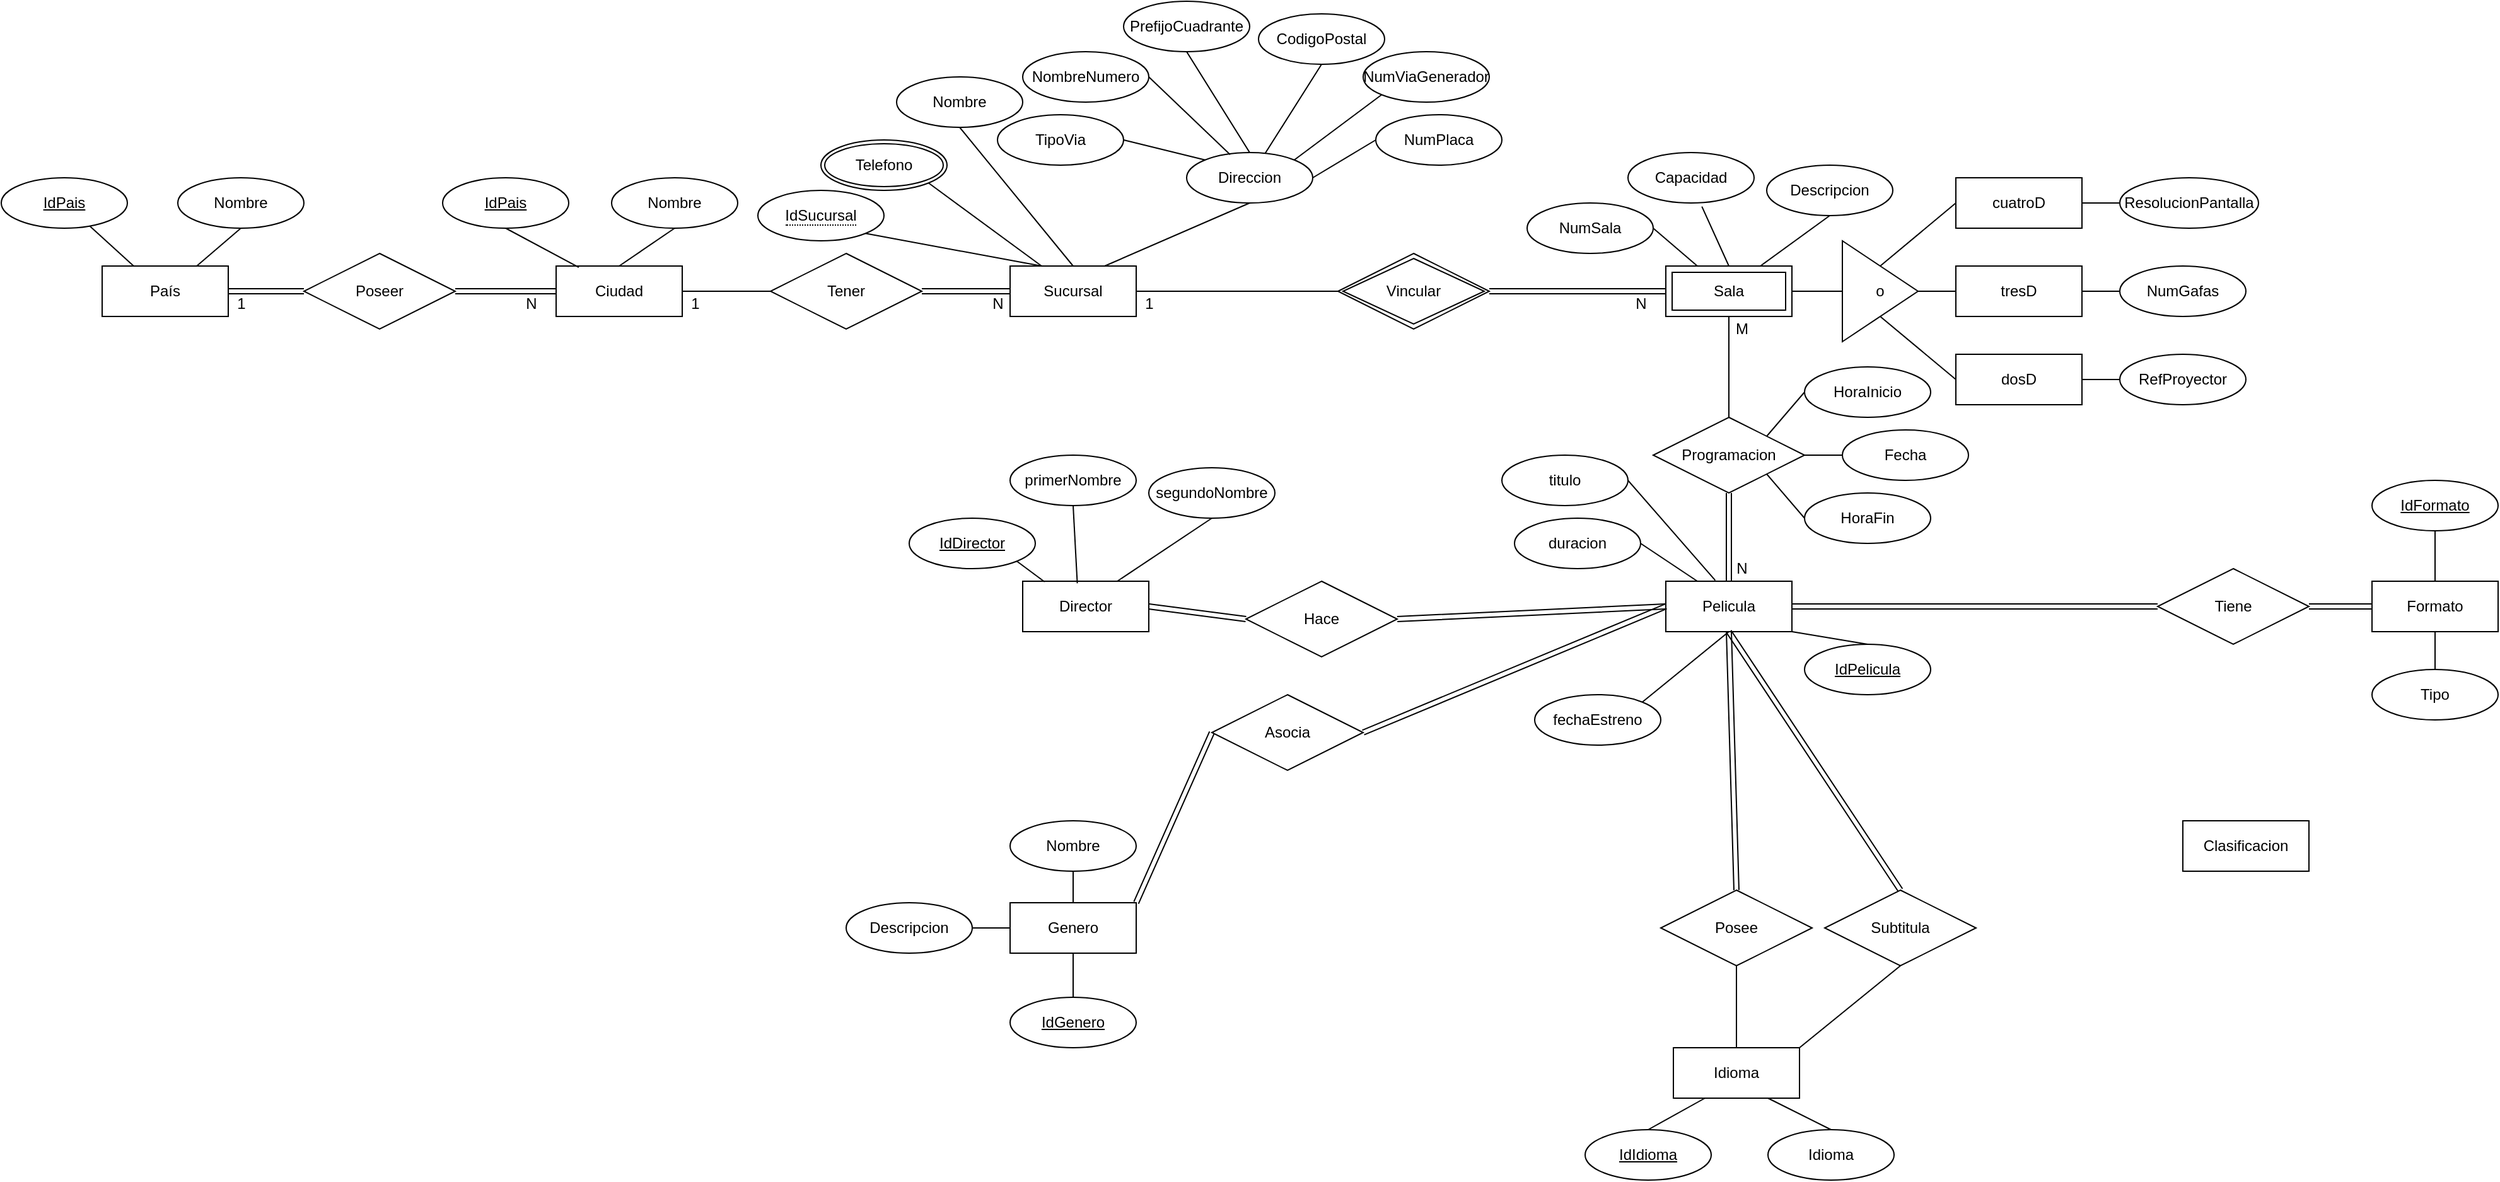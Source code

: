 <mxfile version="16.5.6" type="github">
  <diagram id="iKZTLfizrBLWF1osqMsN" name="Page-1">
    <mxGraphModel dx="1792" dy="1736" grid="1" gridSize="10" guides="1" tooltips="1" connect="1" arrows="1" fold="1" page="1" pageScale="1" pageWidth="827" pageHeight="1169" math="0" shadow="0">
      <root>
        <mxCell id="0" />
        <mxCell id="1" parent="0" />
        <mxCell id="ewGO8U9_hze2pfh3veyB-21" style="edgeStyle=none;rounded=0;orthogonalLoop=1;jettySize=auto;html=1;exitX=1;exitY=0.5;exitDx=0;exitDy=0;entryX=0;entryY=0.5;entryDx=0;entryDy=0;endArrow=none;endFill=0;startArrow=classic;startFill=1;shape=link;" edge="1" parent="1" source="ewGO8U9_hze2pfh3veyB-1" target="ewGO8U9_hze2pfh3veyB-20">
          <mxGeometry relative="1" as="geometry" />
        </mxCell>
        <mxCell id="ewGO8U9_hze2pfh3veyB-1" value="País" style="whiteSpace=wrap;html=1;align=center;" vertex="1" parent="1">
          <mxGeometry x="-90" y="90" width="100" height="40" as="geometry" />
        </mxCell>
        <mxCell id="ewGO8U9_hze2pfh3veyB-26" style="edgeStyle=none;rounded=0;orthogonalLoop=1;jettySize=auto;html=1;exitX=1;exitY=0.5;exitDx=0;exitDy=0;entryX=0;entryY=0.5;entryDx=0;entryDy=0;startArrow=none;startFill=0;endArrow=none;endFill=0;" edge="1" parent="1" source="ewGO8U9_hze2pfh3veyB-2" target="ewGO8U9_hze2pfh3veyB-25">
          <mxGeometry relative="1" as="geometry" />
        </mxCell>
        <mxCell id="ewGO8U9_hze2pfh3veyB-2" value="Ciudad" style="whiteSpace=wrap;html=1;align=center;" vertex="1" parent="1">
          <mxGeometry x="270" y="90" width="100" height="40" as="geometry" />
        </mxCell>
        <mxCell id="ewGO8U9_hze2pfh3veyB-3" value="Sucursal" style="whiteSpace=wrap;html=1;align=center;" vertex="1" parent="1">
          <mxGeometry x="630" y="90" width="100" height="40" as="geometry" />
        </mxCell>
        <mxCell id="ewGO8U9_hze2pfh3veyB-115" style="edgeStyle=none;shape=link;rounded=0;orthogonalLoop=1;jettySize=auto;html=1;exitX=0.5;exitY=1;exitDx=0;exitDy=0;entryX=0.5;entryY=0;entryDx=0;entryDy=0;startArrow=none;startFill=0;endArrow=none;endFill=0;" edge="1" parent="1" source="ewGO8U9_hze2pfh3veyB-5" target="ewGO8U9_hze2pfh3veyB-114">
          <mxGeometry relative="1" as="geometry" />
        </mxCell>
        <mxCell id="ewGO8U9_hze2pfh3veyB-123" style="edgeStyle=none;shape=link;rounded=0;orthogonalLoop=1;jettySize=auto;html=1;exitX=1;exitY=0.5;exitDx=0;exitDy=0;entryX=0;entryY=0.5;entryDx=0;entryDy=0;startArrow=none;startFill=0;endArrow=none;endFill=0;" edge="1" parent="1" source="ewGO8U9_hze2pfh3veyB-5" target="ewGO8U9_hze2pfh3veyB-121">
          <mxGeometry relative="1" as="geometry" />
        </mxCell>
        <mxCell id="ewGO8U9_hze2pfh3veyB-5" value="Pelicula" style="whiteSpace=wrap;html=1;align=center;" vertex="1" parent="1">
          <mxGeometry x="1150" y="340" width="100" height="40" as="geometry" />
        </mxCell>
        <mxCell id="ewGO8U9_hze2pfh3veyB-6" value="Idioma" style="whiteSpace=wrap;html=1;align=center;" vertex="1" parent="1">
          <mxGeometry x="1156" y="710" width="100" height="40" as="geometry" />
        </mxCell>
        <mxCell id="ewGO8U9_hze2pfh3veyB-7" value="Genero" style="whiteSpace=wrap;html=1;align=center;" vertex="1" parent="1">
          <mxGeometry x="630" y="595" width="100" height="40" as="geometry" />
        </mxCell>
        <mxCell id="ewGO8U9_hze2pfh3veyB-8" value="Clasificacion" style="whiteSpace=wrap;html=1;align=center;" vertex="1" parent="1">
          <mxGeometry x="1560" y="530" width="100" height="40" as="geometry" />
        </mxCell>
        <mxCell id="ewGO8U9_hze2pfh3veyB-102" style="edgeStyle=none;rounded=0;orthogonalLoop=1;jettySize=auto;html=1;exitX=1;exitY=0.5;exitDx=0;exitDy=0;entryX=0;entryY=0.5;entryDx=0;entryDy=0;startArrow=none;startFill=0;endArrow=none;endFill=0;shape=link;" edge="1" parent="1" source="ewGO8U9_hze2pfh3veyB-9" target="ewGO8U9_hze2pfh3veyB-100">
          <mxGeometry relative="1" as="geometry" />
        </mxCell>
        <mxCell id="ewGO8U9_hze2pfh3veyB-9" value="Director" style="whiteSpace=wrap;html=1;align=center;" vertex="1" parent="1">
          <mxGeometry x="640" y="340" width="100" height="40" as="geometry" />
        </mxCell>
        <mxCell id="ewGO8U9_hze2pfh3veyB-10" value="Formato" style="whiteSpace=wrap;html=1;align=center;" vertex="1" parent="1">
          <mxGeometry x="1710" y="340" width="100" height="40" as="geometry" />
        </mxCell>
        <mxCell id="ewGO8U9_hze2pfh3veyB-16" style="rounded=0;orthogonalLoop=1;jettySize=auto;html=1;entryX=0.25;entryY=0;entryDx=0;entryDy=0;endArrow=none;endFill=0;" edge="1" parent="1" source="ewGO8U9_hze2pfh3veyB-12" target="ewGO8U9_hze2pfh3veyB-1">
          <mxGeometry relative="1" as="geometry" />
        </mxCell>
        <mxCell id="ewGO8U9_hze2pfh3veyB-12" value="IdPais" style="ellipse;whiteSpace=wrap;html=1;align=center;fontStyle=4;" vertex="1" parent="1">
          <mxGeometry x="-170" y="20" width="100" height="40" as="geometry" />
        </mxCell>
        <mxCell id="ewGO8U9_hze2pfh3veyB-17" style="rounded=0;orthogonalLoop=1;jettySize=auto;html=1;exitX=0.5;exitY=1;exitDx=0;exitDy=0;entryX=0.75;entryY=0;entryDx=0;entryDy=0;endArrow=none;endFill=0;" edge="1" parent="1" source="ewGO8U9_hze2pfh3veyB-13" target="ewGO8U9_hze2pfh3veyB-1">
          <mxGeometry relative="1" as="geometry" />
        </mxCell>
        <mxCell id="ewGO8U9_hze2pfh3veyB-13" value="Nombre" style="ellipse;whiteSpace=wrap;html=1;align=center;" vertex="1" parent="1">
          <mxGeometry x="-30" y="20" width="100" height="40" as="geometry" />
        </mxCell>
        <mxCell id="ewGO8U9_hze2pfh3veyB-18" style="edgeStyle=none;rounded=0;orthogonalLoop=1;jettySize=auto;html=1;exitX=0.5;exitY=1;exitDx=0;exitDy=0;entryX=0.18;entryY=0.026;entryDx=0;entryDy=0;entryPerimeter=0;endArrow=none;endFill=0;" edge="1" parent="1" source="ewGO8U9_hze2pfh3veyB-14" target="ewGO8U9_hze2pfh3veyB-2">
          <mxGeometry relative="1" as="geometry" />
        </mxCell>
        <mxCell id="ewGO8U9_hze2pfh3veyB-14" value="IdPais" style="ellipse;whiteSpace=wrap;html=1;align=center;fontStyle=4;" vertex="1" parent="1">
          <mxGeometry x="180" y="20" width="100" height="40" as="geometry" />
        </mxCell>
        <mxCell id="ewGO8U9_hze2pfh3veyB-19" style="edgeStyle=none;rounded=0;orthogonalLoop=1;jettySize=auto;html=1;exitX=0.5;exitY=1;exitDx=0;exitDy=0;entryX=0.5;entryY=0;entryDx=0;entryDy=0;endArrow=none;endFill=0;" edge="1" parent="1" source="ewGO8U9_hze2pfh3veyB-15" target="ewGO8U9_hze2pfh3veyB-2">
          <mxGeometry relative="1" as="geometry" />
        </mxCell>
        <mxCell id="ewGO8U9_hze2pfh3veyB-15" value="Nombre" style="ellipse;whiteSpace=wrap;html=1;align=center;" vertex="1" parent="1">
          <mxGeometry x="314" y="20" width="100" height="40" as="geometry" />
        </mxCell>
        <mxCell id="ewGO8U9_hze2pfh3veyB-22" style="edgeStyle=none;rounded=0;orthogonalLoop=1;jettySize=auto;html=1;exitX=1;exitY=0.5;exitDx=0;exitDy=0;entryX=0;entryY=0.5;entryDx=0;entryDy=0;endArrow=none;endFill=0;shape=link;" edge="1" parent="1" source="ewGO8U9_hze2pfh3veyB-20" target="ewGO8U9_hze2pfh3veyB-2">
          <mxGeometry relative="1" as="geometry" />
        </mxCell>
        <mxCell id="ewGO8U9_hze2pfh3veyB-20" value="Poseer" style="shape=rhombus;perimeter=rhombusPerimeter;whiteSpace=wrap;html=1;align=center;" vertex="1" parent="1">
          <mxGeometry x="70" y="80" width="120" height="60" as="geometry" />
        </mxCell>
        <mxCell id="ewGO8U9_hze2pfh3veyB-23" value="1" style="text;html=1;align=center;verticalAlign=middle;resizable=0;points=[];autosize=1;strokeColor=none;fillColor=none;" vertex="1" parent="1">
          <mxGeometry x="10" y="110" width="20" height="20" as="geometry" />
        </mxCell>
        <mxCell id="ewGO8U9_hze2pfh3veyB-24" value="N" style="text;html=1;align=center;verticalAlign=middle;resizable=0;points=[];autosize=1;strokeColor=none;fillColor=none;" vertex="1" parent="1">
          <mxGeometry x="240" y="110" width="20" height="20" as="geometry" />
        </mxCell>
        <mxCell id="ewGO8U9_hze2pfh3veyB-27" style="edgeStyle=none;rounded=0;orthogonalLoop=1;jettySize=auto;html=1;exitX=1;exitY=0.5;exitDx=0;exitDy=0;entryX=0;entryY=0.5;entryDx=0;entryDy=0;startArrow=none;startFill=0;endArrow=none;endFill=0;shape=link;" edge="1" parent="1" source="ewGO8U9_hze2pfh3veyB-25" target="ewGO8U9_hze2pfh3veyB-3">
          <mxGeometry relative="1" as="geometry" />
        </mxCell>
        <mxCell id="ewGO8U9_hze2pfh3veyB-25" value="Tener" style="shape=rhombus;perimeter=rhombusPerimeter;whiteSpace=wrap;html=1;align=center;" vertex="1" parent="1">
          <mxGeometry x="440" y="80" width="120" height="60" as="geometry" />
        </mxCell>
        <mxCell id="ewGO8U9_hze2pfh3veyB-28" value="1" style="text;html=1;align=center;verticalAlign=middle;resizable=0;points=[];autosize=1;strokeColor=none;fillColor=none;" vertex="1" parent="1">
          <mxGeometry x="370" y="110" width="20" height="20" as="geometry" />
        </mxCell>
        <mxCell id="ewGO8U9_hze2pfh3veyB-29" value="N" style="text;html=1;align=center;verticalAlign=middle;resizable=0;points=[];autosize=1;strokeColor=none;fillColor=none;" vertex="1" parent="1">
          <mxGeometry x="610" y="110" width="20" height="20" as="geometry" />
        </mxCell>
        <mxCell id="ewGO8U9_hze2pfh3veyB-75" style="edgeStyle=none;rounded=0;orthogonalLoop=1;jettySize=auto;html=1;exitX=1;exitY=0.5;exitDx=0;exitDy=0;entryX=0;entryY=0.5;entryDx=0;entryDy=0;startArrow=none;startFill=0;endArrow=none;endFill=0;" edge="1" parent="1" source="ewGO8U9_hze2pfh3veyB-33" target="ewGO8U9_hze2pfh3veyB-74">
          <mxGeometry relative="1" as="geometry" />
        </mxCell>
        <mxCell id="ewGO8U9_hze2pfh3veyB-86" style="edgeStyle=none;rounded=0;orthogonalLoop=1;jettySize=auto;html=1;exitX=0.5;exitY=1;exitDx=0;exitDy=0;entryX=0.5;entryY=0;entryDx=0;entryDy=0;startArrow=none;startFill=0;endArrow=none;endFill=0;" edge="1" parent="1" source="ewGO8U9_hze2pfh3veyB-33" target="ewGO8U9_hze2pfh3veyB-85">
          <mxGeometry relative="1" as="geometry" />
        </mxCell>
        <mxCell id="ewGO8U9_hze2pfh3veyB-33" value="Sala" style="shape=ext;margin=3;double=1;whiteSpace=wrap;html=1;align=center;" vertex="1" parent="1">
          <mxGeometry x="1150" y="90" width="100" height="40" as="geometry" />
        </mxCell>
        <mxCell id="ewGO8U9_hze2pfh3veyB-67" style="edgeStyle=none;rounded=0;orthogonalLoop=1;jettySize=auto;html=1;exitX=0;exitY=0.5;exitDx=0;exitDy=0;entryX=1;entryY=0.5;entryDx=0;entryDy=0;startArrow=none;startFill=0;endArrow=none;endFill=0;" edge="1" parent="1" source="ewGO8U9_hze2pfh3veyB-34" target="ewGO8U9_hze2pfh3veyB-3">
          <mxGeometry relative="1" as="geometry" />
        </mxCell>
        <mxCell id="ewGO8U9_hze2pfh3veyB-68" style="edgeStyle=none;rounded=0;orthogonalLoop=1;jettySize=auto;html=1;exitX=1;exitY=0.5;exitDx=0;exitDy=0;entryX=0;entryY=0.5;entryDx=0;entryDy=0;startArrow=none;startFill=0;endArrow=none;endFill=0;shape=link;" edge="1" parent="1" source="ewGO8U9_hze2pfh3veyB-34" target="ewGO8U9_hze2pfh3veyB-33">
          <mxGeometry relative="1" as="geometry" />
        </mxCell>
        <mxCell id="ewGO8U9_hze2pfh3veyB-34" value="Vincular" style="shape=rhombus;double=1;perimeter=rhombusPerimeter;whiteSpace=wrap;html=1;align=center;" vertex="1" parent="1">
          <mxGeometry x="890" y="80" width="120" height="60" as="geometry" />
        </mxCell>
        <mxCell id="ewGO8U9_hze2pfh3veyB-38" style="edgeStyle=none;rounded=0;orthogonalLoop=1;jettySize=auto;html=1;exitX=1;exitY=1;exitDx=0;exitDy=0;entryX=0.25;entryY=0;entryDx=0;entryDy=0;startArrow=none;startFill=0;endArrow=none;endFill=0;" edge="1" parent="1" source="ewGO8U9_hze2pfh3veyB-35" target="ewGO8U9_hze2pfh3veyB-3">
          <mxGeometry relative="1" as="geometry" />
        </mxCell>
        <mxCell id="ewGO8U9_hze2pfh3veyB-35" value="&lt;span style=&quot;border-bottom: 1px dotted&quot;&gt;IdSucursal&lt;/span&gt;" style="ellipse;whiteSpace=wrap;html=1;align=center;" vertex="1" parent="1">
          <mxGeometry x="430" y="30" width="100" height="40" as="geometry" />
        </mxCell>
        <mxCell id="ewGO8U9_hze2pfh3veyB-39" style="edgeStyle=none;rounded=0;orthogonalLoop=1;jettySize=auto;html=1;exitX=0.5;exitY=1;exitDx=0;exitDy=0;entryX=0.5;entryY=0;entryDx=0;entryDy=0;startArrow=none;startFill=0;endArrow=none;endFill=0;" edge="1" parent="1" source="ewGO8U9_hze2pfh3veyB-37" target="ewGO8U9_hze2pfh3veyB-3">
          <mxGeometry relative="1" as="geometry" />
        </mxCell>
        <mxCell id="ewGO8U9_hze2pfh3veyB-37" value="Nombre" style="ellipse;whiteSpace=wrap;html=1;align=center;" vertex="1" parent="1">
          <mxGeometry x="540" y="-60" width="100" height="40" as="geometry" />
        </mxCell>
        <mxCell id="ewGO8U9_hze2pfh3veyB-41" style="edgeStyle=none;rounded=0;orthogonalLoop=1;jettySize=auto;html=1;exitX=0.5;exitY=1;exitDx=0;exitDy=0;entryX=0.75;entryY=0;entryDx=0;entryDy=0;startArrow=none;startFill=0;endArrow=none;endFill=0;" edge="1" parent="1" source="ewGO8U9_hze2pfh3veyB-40" target="ewGO8U9_hze2pfh3veyB-3">
          <mxGeometry relative="1" as="geometry" />
        </mxCell>
        <mxCell id="ewGO8U9_hze2pfh3veyB-40" value="Direccion" style="ellipse;whiteSpace=wrap;html=1;align=center;" vertex="1" parent="1">
          <mxGeometry x="770" width="100" height="40" as="geometry" />
        </mxCell>
        <mxCell id="ewGO8U9_hze2pfh3veyB-57" style="edgeStyle=none;rounded=0;orthogonalLoop=1;jettySize=auto;html=1;exitX=1;exitY=0.5;exitDx=0;exitDy=0;entryX=0;entryY=0;entryDx=0;entryDy=0;startArrow=none;startFill=0;endArrow=none;endFill=0;" edge="1" parent="1" source="ewGO8U9_hze2pfh3veyB-42" target="ewGO8U9_hze2pfh3veyB-40">
          <mxGeometry relative="1" as="geometry" />
        </mxCell>
        <mxCell id="ewGO8U9_hze2pfh3veyB-42" value="TipoVia" style="ellipse;whiteSpace=wrap;html=1;align=center;" vertex="1" parent="1">
          <mxGeometry x="620" y="-30" width="100" height="40" as="geometry" />
        </mxCell>
        <mxCell id="ewGO8U9_hze2pfh3veyB-58" style="edgeStyle=none;rounded=0;orthogonalLoop=1;jettySize=auto;html=1;exitX=1;exitY=0.5;exitDx=0;exitDy=0;entryX=0.345;entryY=0.041;entryDx=0;entryDy=0;entryPerimeter=0;startArrow=none;startFill=0;endArrow=none;endFill=0;" edge="1" parent="1" source="ewGO8U9_hze2pfh3veyB-43" target="ewGO8U9_hze2pfh3veyB-40">
          <mxGeometry relative="1" as="geometry" />
        </mxCell>
        <mxCell id="ewGO8U9_hze2pfh3veyB-43" value="NombreNumero" style="ellipse;whiteSpace=wrap;html=1;align=center;" vertex="1" parent="1">
          <mxGeometry x="640" y="-80" width="100" height="40" as="geometry" />
        </mxCell>
        <mxCell id="ewGO8U9_hze2pfh3veyB-59" style="edgeStyle=none;rounded=0;orthogonalLoop=1;jettySize=auto;html=1;exitX=0.5;exitY=1;exitDx=0;exitDy=0;entryX=0.5;entryY=0;entryDx=0;entryDy=0;startArrow=none;startFill=0;endArrow=none;endFill=0;" edge="1" parent="1" source="ewGO8U9_hze2pfh3veyB-44" target="ewGO8U9_hze2pfh3veyB-40">
          <mxGeometry relative="1" as="geometry" />
        </mxCell>
        <mxCell id="ewGO8U9_hze2pfh3veyB-44" value="PrefijoCuadrante" style="ellipse;whiteSpace=wrap;html=1;align=center;" vertex="1" parent="1">
          <mxGeometry x="720" y="-120" width="100" height="40" as="geometry" />
        </mxCell>
        <mxCell id="ewGO8U9_hze2pfh3veyB-50" style="edgeStyle=none;rounded=0;orthogonalLoop=1;jettySize=auto;html=1;exitX=1;exitY=1;exitDx=0;exitDy=0;entryX=0.25;entryY=0;entryDx=0;entryDy=0;startArrow=none;startFill=0;endArrow=none;endFill=0;" edge="1" parent="1" source="ewGO8U9_hze2pfh3veyB-48" target="ewGO8U9_hze2pfh3veyB-3">
          <mxGeometry relative="1" as="geometry" />
        </mxCell>
        <mxCell id="ewGO8U9_hze2pfh3veyB-48" value="Telefono" style="ellipse;shape=doubleEllipse;margin=3;whiteSpace=wrap;html=1;align=center;" vertex="1" parent="1">
          <mxGeometry x="480" y="-10" width="100" height="40" as="geometry" />
        </mxCell>
        <mxCell id="ewGO8U9_hze2pfh3veyB-60" style="edgeStyle=none;rounded=0;orthogonalLoop=1;jettySize=auto;html=1;exitX=0.5;exitY=1;exitDx=0;exitDy=0;startArrow=none;startFill=0;endArrow=none;endFill=0;" edge="1" parent="1" source="ewGO8U9_hze2pfh3veyB-52" target="ewGO8U9_hze2pfh3veyB-40">
          <mxGeometry relative="1" as="geometry" />
        </mxCell>
        <mxCell id="ewGO8U9_hze2pfh3veyB-52" value="CodigoPostal&lt;span style=&quot;color: rgba(0 , 0 , 0 , 0) ; font-family: monospace ; font-size: 0px&quot;&gt;%3CmxGraphModel%3E%3Croot%3E%3CmxCell%20id%3D%220%22%2F%3E%3CmxCell%20id%3D%221%22%20parent%3D%220%22%2F%3E%3CmxCell%20id%3D%222%22%20value%3D%22PrefijoCuadrante%22%20style%3D%22ellipse%3BwhiteSpace%3Dwrap%3Bhtml%3D1%3Balign%3Dcenter%3B%22%20vertex%3D%221%22%20parent%3D%221%22%3E%3CmxGeometry%20x%3D%22810%22%20y%3D%22-130%22%20width%3D%22100%22%20height%3D%2240%22%20as%3D%22geometry%22%2F%3E%3C%2FmxCell%3E%3C%2Froot%3E%3C%2FmxGraphModel%3E&lt;/span&gt;&lt;span style=&quot;color: rgba(0 , 0 , 0 , 0) ; font-family: monospace ; font-size: 0px&quot;&gt;%3CmxGraphModel%3E%3Croot%3E%3CmxCell%20id%3D%220%22%2F%3E%3CmxCell%20id%3D%221%22%20parent%3D%220%22%2F%3E%3CmxCell%20id%3D%222%22%20value%3D%22PrefijoCuadrante%22%20style%3D%22ellipse%3BwhiteSpace%3Dwrap%3Bhtml%3D1%3Balign%3Dcenter%3B%22%20vertex%3D%221%22%20parent%3D%221%22%3E%3CmxGeometry%20x%3D%22810%22%20y%3D%22-130%22%20width%3D%22100%22%20height%3D%2240%22%20as%3D%22geometry%22%2F%3E%3C%2FmxCell%3E%3C%2Froot%3E%3C%2FmxGraphModel%3E&lt;/span&gt;" style="ellipse;whiteSpace=wrap;html=1;align=center;" vertex="1" parent="1">
          <mxGeometry x="827" y="-110" width="100" height="40" as="geometry" />
        </mxCell>
        <mxCell id="ewGO8U9_hze2pfh3veyB-66" style="edgeStyle=none;rounded=0;orthogonalLoop=1;jettySize=auto;html=1;exitX=0;exitY=0.5;exitDx=0;exitDy=0;entryX=1;entryY=0.5;entryDx=0;entryDy=0;startArrow=none;startFill=0;endArrow=none;endFill=0;" edge="1" parent="1" source="ewGO8U9_hze2pfh3veyB-53" target="ewGO8U9_hze2pfh3veyB-40">
          <mxGeometry relative="1" as="geometry" />
        </mxCell>
        <mxCell id="ewGO8U9_hze2pfh3veyB-53" value="NumPlaca" style="ellipse;whiteSpace=wrap;html=1;align=center;" vertex="1" parent="1">
          <mxGeometry x="920" y="-30" width="100" height="40" as="geometry" />
        </mxCell>
        <mxCell id="ewGO8U9_hze2pfh3veyB-65" style="edgeStyle=none;rounded=0;orthogonalLoop=1;jettySize=auto;html=1;exitX=0;exitY=1;exitDx=0;exitDy=0;entryX=1;entryY=0;entryDx=0;entryDy=0;startArrow=none;startFill=0;endArrow=none;endFill=0;" edge="1" parent="1" source="ewGO8U9_hze2pfh3veyB-54" target="ewGO8U9_hze2pfh3veyB-40">
          <mxGeometry relative="1" as="geometry" />
        </mxCell>
        <mxCell id="ewGO8U9_hze2pfh3veyB-54" value="NumViaGenerador" style="ellipse;whiteSpace=wrap;html=1;align=center;" vertex="1" parent="1">
          <mxGeometry x="910" y="-80" width="100" height="40" as="geometry" />
        </mxCell>
        <mxCell id="ewGO8U9_hze2pfh3veyB-69" value="N" style="text;html=1;align=center;verticalAlign=middle;resizable=0;points=[];autosize=1;strokeColor=none;fillColor=none;" vertex="1" parent="1">
          <mxGeometry x="1120" y="110" width="20" height="20" as="geometry" />
        </mxCell>
        <mxCell id="ewGO8U9_hze2pfh3veyB-70" value="1" style="text;html=1;align=center;verticalAlign=middle;resizable=0;points=[];autosize=1;strokeColor=none;fillColor=none;" vertex="1" parent="1">
          <mxGeometry x="730" y="110" width="20" height="20" as="geometry" />
        </mxCell>
        <mxCell id="ewGO8U9_hze2pfh3veyB-91" style="edgeStyle=none;rounded=0;orthogonalLoop=1;jettySize=auto;html=1;exitX=1;exitY=0.5;exitDx=0;exitDy=0;entryX=0;entryY=0.5;entryDx=0;entryDy=0;startArrow=none;startFill=0;endArrow=none;endFill=0;" edge="1" parent="1" source="ewGO8U9_hze2pfh3veyB-71" target="ewGO8U9_hze2pfh3veyB-83">
          <mxGeometry relative="1" as="geometry" />
        </mxCell>
        <mxCell id="ewGO8U9_hze2pfh3veyB-71" value="tresD" style="whiteSpace=wrap;html=1;align=center;" vertex="1" parent="1">
          <mxGeometry x="1380" y="90" width="100" height="40" as="geometry" />
        </mxCell>
        <mxCell id="ewGO8U9_hze2pfh3veyB-92" style="edgeStyle=none;rounded=0;orthogonalLoop=1;jettySize=auto;html=1;exitX=1;exitY=0.5;exitDx=0;exitDy=0;entryX=0;entryY=0.5;entryDx=0;entryDy=0;startArrow=none;startFill=0;endArrow=none;endFill=0;" edge="1" parent="1" source="ewGO8U9_hze2pfh3veyB-72" target="ewGO8U9_hze2pfh3veyB-82">
          <mxGeometry relative="1" as="geometry" />
        </mxCell>
        <mxCell id="ewGO8U9_hze2pfh3veyB-72" value="cuatroD" style="whiteSpace=wrap;html=1;align=center;" vertex="1" parent="1">
          <mxGeometry x="1380" y="20" width="100" height="40" as="geometry" />
        </mxCell>
        <mxCell id="ewGO8U9_hze2pfh3veyB-90" style="edgeStyle=none;rounded=0;orthogonalLoop=1;jettySize=auto;html=1;exitX=1;exitY=0.5;exitDx=0;exitDy=0;entryX=0;entryY=0.5;entryDx=0;entryDy=0;startArrow=none;startFill=0;endArrow=none;endFill=0;" edge="1" parent="1" source="ewGO8U9_hze2pfh3veyB-73" target="ewGO8U9_hze2pfh3veyB-84">
          <mxGeometry relative="1" as="geometry" />
        </mxCell>
        <mxCell id="ewGO8U9_hze2pfh3veyB-73" value="dosD" style="whiteSpace=wrap;html=1;align=center;" vertex="1" parent="1">
          <mxGeometry x="1380" y="160" width="100" height="40" as="geometry" />
        </mxCell>
        <mxCell id="ewGO8U9_hze2pfh3veyB-76" style="edgeStyle=none;rounded=0;orthogonalLoop=1;jettySize=auto;html=1;exitX=0.5;exitY=0;exitDx=0;exitDy=0;entryX=0;entryY=0.5;entryDx=0;entryDy=0;startArrow=none;startFill=0;endArrow=none;endFill=0;" edge="1" parent="1" source="ewGO8U9_hze2pfh3veyB-74" target="ewGO8U9_hze2pfh3veyB-72">
          <mxGeometry relative="1" as="geometry" />
        </mxCell>
        <mxCell id="ewGO8U9_hze2pfh3veyB-77" style="edgeStyle=none;rounded=0;orthogonalLoop=1;jettySize=auto;html=1;exitX=1;exitY=0.5;exitDx=0;exitDy=0;entryX=0;entryY=0.5;entryDx=0;entryDy=0;startArrow=none;startFill=0;endArrow=none;endFill=0;" edge="1" parent="1" source="ewGO8U9_hze2pfh3veyB-74" target="ewGO8U9_hze2pfh3veyB-71">
          <mxGeometry relative="1" as="geometry" />
        </mxCell>
        <mxCell id="ewGO8U9_hze2pfh3veyB-78" style="edgeStyle=none;rounded=0;orthogonalLoop=1;jettySize=auto;html=1;exitX=0.5;exitY=1;exitDx=0;exitDy=0;entryX=0;entryY=0.5;entryDx=0;entryDy=0;startArrow=none;startFill=0;endArrow=none;endFill=0;" edge="1" parent="1" source="ewGO8U9_hze2pfh3veyB-74" target="ewGO8U9_hze2pfh3veyB-73">
          <mxGeometry relative="1" as="geometry" />
        </mxCell>
        <mxCell id="ewGO8U9_hze2pfh3veyB-74" value="o" style="triangle;whiteSpace=wrap;html=1;rotation=0;" vertex="1" parent="1">
          <mxGeometry x="1290" y="70" width="60" height="80" as="geometry" />
        </mxCell>
        <mxCell id="ewGO8U9_hze2pfh3veyB-149" style="edgeStyle=none;rounded=0;orthogonalLoop=1;jettySize=auto;html=1;exitX=1;exitY=0.5;exitDx=0;exitDy=0;entryX=0.25;entryY=0;entryDx=0;entryDy=0;startArrow=none;startFill=0;endArrow=none;endFill=0;" edge="1" parent="1" source="ewGO8U9_hze2pfh3veyB-79" target="ewGO8U9_hze2pfh3veyB-33">
          <mxGeometry relative="1" as="geometry" />
        </mxCell>
        <mxCell id="ewGO8U9_hze2pfh3veyB-79" value="NumSala" style="ellipse;whiteSpace=wrap;html=1;align=center;" vertex="1" parent="1">
          <mxGeometry x="1040" y="40" width="100" height="40" as="geometry" />
        </mxCell>
        <mxCell id="ewGO8U9_hze2pfh3veyB-150" style="edgeStyle=none;rounded=0;orthogonalLoop=1;jettySize=auto;html=1;exitX=0.586;exitY=1.071;exitDx=0;exitDy=0;entryX=0.5;entryY=0;entryDx=0;entryDy=0;startArrow=none;startFill=0;endArrow=none;endFill=0;exitPerimeter=0;" edge="1" parent="1" source="ewGO8U9_hze2pfh3veyB-80" target="ewGO8U9_hze2pfh3veyB-33">
          <mxGeometry relative="1" as="geometry" />
        </mxCell>
        <mxCell id="ewGO8U9_hze2pfh3veyB-80" value="Capacidad&lt;span style=&quot;color: rgba(0 , 0 , 0 , 0) ; font-family: monospace ; font-size: 0px&quot;&gt;%3CmxGraphModel%3E%3Croot%3E%3CmxCell%20id%3D%220%22%2F%3E%3CmxCell%20id%3D%221%22%20parent%3D%220%22%2F%3E%3CmxCell%20id%3D%222%22%20value%3D%22CodigoPostal%26lt%3Bspan%20style%3D%26quot%3Bcolor%3A%20rgba(0%20%2C%200%20%2C%200%20%2C%200)%20%3B%20font-family%3A%20monospace%20%3B%20font-size%3A%200px%26quot%3B%26gt%3B%253CmxGraphModel%253E%253Croot%253E%253CmxCell%2520id%253D%25220%2522%252F%253E%253CmxCell%2520id%253D%25221%2522%2520parent%253D%25220%2522%252F%253E%253CmxCell%2520id%253D%25222%2522%2520value%253D%2522PrefijoCuadrante%2522%2520style%253D%2522ellipse%253BwhiteSpace%253Dwrap%253Bhtml%253D1%253Balign%253Dcenter%253B%2522%2520vertex%253D%25221%2522%2520parent%253D%25221%2522%253E%253CmxGeometry%2520x%253D%2522810%2522%2520y%253D%2522-130%2522%2520width%253D%2522100%2522%2520height%253D%252240%2522%2520as%253D%2522geometry%2522%252F%253E%253C%252FmxCell%253E%253C%252Froot%253E%253C%252FmxGraphModel%253E%26lt%3B%2Fspan%26gt%3B%26lt%3Bspan%20style%3D%26quot%3Bcolor%3A%20rgba(0%20%2C%200%20%2C%200%20%2C%200)%20%3B%20font-family%3A%20monospace%20%3B%20font-size%3A%200px%26quot%3B%26gt%3B%253CmxGraphModel%253E%253Croot%253E%253CmxCell%2520id%253D%25220%2522%252F%253E%253CmxCell%2520id%253D%25221%2522%2520parent%253D%25220%2522%252F%253E%253CmxCell%2520id%253D%25222%2522%2520value%253D%2522PrefijoCuadrante%2522%2520style%253D%2522ellipse%253BwhiteSpace%253Dwrap%253Bhtml%253D1%253Balign%253Dcenter%253B%2522%2520vertex%253D%25221%2522%2520parent%253D%25221%2522%253E%253CmxGeometry%2520x%253D%2522810%2522%2520y%253D%2522-130%2522%2520width%253D%2522100%2522%2520height%253D%252240%2522%2520as%253D%2522geometry%2522%252F%253E%253C%252FmxCell%253E%253C%252Froot%253E%253C%252FmxGraphModel%253E%26lt%3B%2Fspan%26gt%3B%22%20style%3D%22ellipse%3BwhiteSpace%3Dwrap%3Bhtml%3D1%3Balign%3Dcenter%3B%22%20vertex%3D%221%22%20parent%3D%221%22%3E%3CmxGeometry%20x%3D%22890%22%20y%3D%22-90%22%20width%3D%22100%22%20height%3D%2240%22%20as%3D%22geometry%22%2F%3E%3C%2FmxCell%3E%3C%2Froot%3E%3C%2FmxGraphModel%3E&lt;/span&gt;" style="ellipse;whiteSpace=wrap;html=1;align=center;" vertex="1" parent="1">
          <mxGeometry x="1120" width="100" height="40" as="geometry" />
        </mxCell>
        <mxCell id="ewGO8U9_hze2pfh3veyB-151" style="edgeStyle=none;rounded=0;orthogonalLoop=1;jettySize=auto;html=1;exitX=0.5;exitY=1;exitDx=0;exitDy=0;entryX=0.75;entryY=0;entryDx=0;entryDy=0;startArrow=none;startFill=0;endArrow=none;endFill=0;" edge="1" parent="1" source="ewGO8U9_hze2pfh3veyB-81" target="ewGO8U9_hze2pfh3veyB-33">
          <mxGeometry relative="1" as="geometry" />
        </mxCell>
        <mxCell id="ewGO8U9_hze2pfh3veyB-81" value="Descripcion&lt;span style=&quot;color: rgba(0 , 0 , 0 , 0) ; font-family: monospace ; font-size: 0px&quot;&gt;%3CmxGraphModel%3E%3Croot%3E%3CmxCell%20id%3D%220%22%2F%3E%3CmxCell%20id%3D%221%22%20parent%3D%220%22%2F%3E%3CmxCell%20id%3D%222%22%20value%3D%22CodigoPostal%26lt%3Bspan%20style%3D%26quot%3Bcolor%3A%20rgba(0%20%2C%200%20%2C%200%20%2C%200)%20%3B%20font-family%3A%20monospace%20%3B%20font-size%3A%200px%26quot%3B%26gt%3B%253CmxGraphModel%253E%253Croot%253E%253CmxCell%2520id%253D%25220%2522%252F%253E%253CmxCell%2520id%253D%25221%2522%2520parent%253D%25220%2522%252F%253E%253CmxCell%2520id%253D%25222%2522%2520value%253D%2522PrefijoCuadrante%2522%2520style%253D%2522ellipse%253BwhiteSpace%253Dwrap%253Bhtml%253D1%253Balign%253Dcenter%253B%2522%2520vertex%253D%25221%2522%2520parent%253D%25221%2522%253E%253CmxGeometry%2520x%253D%2522810%2522%2520y%253D%2522-130%2522%2520width%253D%2522100%2522%2520height%253D%252240%2522%2520as%253D%2522geometry%2522%252F%253E%253C%252FmxCell%253E%253C%252Froot%253E%253C%252FmxGraphModel%253E%26lt%3B%2Fspan%26gt%3B%26lt%3Bspan%20style%3D%26quot%3Bcolor%3A%20rgba(0%20%2C%200%20%2C%200%20%2C%200)%20%3B%20font-family%3A%20monospace%20%3B%20font-size%3A%200px%26quot%3B%26gt%3B%253CmxGraphModel%253E%253Croot%253E%253CmxCell%2520id%253D%25220%2522%252F%253E%253CmxCell%2520id%253D%25221%2522%2520parent%253D%25220%2522%252F%253E%253CmxCell%2520id%253D%25222%2522%2520value%253D%2522PrefijoCuadrante%2522%2520style%253D%2522ellipse%253BwhiteSpace%253Dwrap%253Bhtml%253D1%253Balign%253Dcenter%253B%2522%2520vertex%253D%25221%2522%2520parent%253D%25221%2522%253E%253CmxGeometry%2520x%253D%2522810%2522%2520y%253D%2522-130%2522%2520width%253D%2522100%2522%2520height%253D%252240%2522%2520as%253D%2522geometry%2522%252F%253E%253C%252FmxCell%253E%253C%252Froot%253E%253C%252FmxGraphModel%253E%26lt%3B%2Fspan%26gt%3B%22%20style%3D%22ellipse%3BwhiteSpace%3Dwrap%3Bhtml%3D1%3Balign%3Dcenter%3B%22%20vertex%3D%221%22%20parent%3D%221%22%3E%3CmxGeometry%20x%3D%22890%22%20y%3D%22-90%22%20width%3D%22100%22%20height%3D%2240%22%20as%3D%22geometry%22%2F%3E%3C%2FmxCell%3E%3C%2Froot%3E%3C%2FmxGraphModel%3E&lt;/span&gt;" style="ellipse;whiteSpace=wrap;html=1;align=center;" vertex="1" parent="1">
          <mxGeometry x="1230" y="10" width="100" height="40" as="geometry" />
        </mxCell>
        <mxCell id="ewGO8U9_hze2pfh3veyB-82" value="ResolucionPantalla" style="ellipse;whiteSpace=wrap;html=1;align=center;" vertex="1" parent="1">
          <mxGeometry x="1510" y="20" width="110" height="40" as="geometry" />
        </mxCell>
        <mxCell id="ewGO8U9_hze2pfh3veyB-83" value="NumGafas" style="ellipse;whiteSpace=wrap;html=1;align=center;" vertex="1" parent="1">
          <mxGeometry x="1510" y="90" width="100" height="40" as="geometry" />
        </mxCell>
        <mxCell id="ewGO8U9_hze2pfh3veyB-84" value="RefProyector&lt;span style=&quot;color: rgba(0 , 0 , 0 , 0) ; font-family: monospace ; font-size: 0px&quot;&gt;%3CmxGraphModel%3E%3Croot%3E%3CmxCell%20id%3D%220%22%2F%3E%3CmxCell%20id%3D%221%22%20parent%3D%220%22%2F%3E%3CmxCell%20id%3D%222%22%20value%3D%22CodigoPostal%26lt%3Bspan%20style%3D%26quot%3Bcolor%3A%20rgba(0%20%2C%200%20%2C%200%20%2C%200)%20%3B%20font-family%3A%20monospace%20%3B%20font-size%3A%200px%26quot%3B%26gt%3B%253CmxGraphModel%253E%253Croot%253E%253CmxCell%2520id%253D%25220%2522%252F%253E%253CmxCell%2520id%253D%25221%2522%2520parent%253D%25220%2522%252F%253E%253CmxCell%2520id%253D%25222%2522%2520value%253D%2522PrefijoCuadrante%2522%2520style%253D%2522ellipse%253BwhiteSpace%253Dwrap%253Bhtml%253D1%253Balign%253Dcenter%253B%2522%2520vertex%253D%25221%2522%2520parent%253D%25221%2522%253E%253CmxGeometry%2520x%253D%2522810%2522%2520y%253D%2522-130%2522%2520width%253D%2522100%2522%2520height%253D%252240%2522%2520as%253D%2522geometry%2522%252F%253E%253C%252FmxCell%253E%253C%252Froot%253E%253C%252FmxGraphModel%253E%26lt%3B%2Fspan%26gt%3B%26lt%3Bspan%20style%3D%26quot%3Bcolor%3A%20rgba(0%20%2C%200%20%2C%200%20%2C%200)%20%3B%20font-family%3A%20monospace%20%3B%20font-size%3A%200px%26quot%3B%26gt%3B%253CmxGraphModel%253E%253Croot%253E%253CmxCell%2520id%253D%25220%2522%252F%253E%253CmxCell%2520id%253D%25221%2522%2520parent%253D%25220%2522%252F%253E%253CmxCell%2520id%253D%25222%2522%2520value%253D%2522PrefijoCuadrante%2522%2520style%253D%2522ellipse%253BwhiteSpace%253Dwrap%253Bhtml%253D1%253Balign%253Dcenter%253B%2522%2520vertex%253D%25221%2522%2520parent%253D%25221%2522%253E%253CmxGeometry%2520x%253D%2522810%2522%2520y%253D%2522-130%2522%2520width%253D%2522100%2522%2520height%253D%252240%2522%2520as%253D%2522geometry%2522%252F%253E%253C%252FmxCell%253E%253C%252Froot%253E%253C%252FmxGraphModel%253E%26lt%3B%2Fspan%26gt%3B%22%20style%3D%22ellipse%3BwhiteSpace%3Dwrap%3Bhtml%3D1%3Balign%3Dcenter%3B%22%20vertex%3D%221%22%20parent%3D%221%22%3E%3CmxGeometry%20x%3D%22890%22%20y%3D%22-90%22%20width%3D%22100%22%20height%3D%2240%22%20as%3D%22geometry%22%2F%3E%3C%2FmxCell%3E%3C%2Froot%3E%3C%2FmxGraphModel%3E&lt;/span&gt;" style="ellipse;whiteSpace=wrap;html=1;align=center;" vertex="1" parent="1">
          <mxGeometry x="1510" y="160" width="100" height="40" as="geometry" />
        </mxCell>
        <mxCell id="ewGO8U9_hze2pfh3veyB-87" style="edgeStyle=none;rounded=0;orthogonalLoop=1;jettySize=auto;html=1;exitX=0.5;exitY=1;exitDx=0;exitDy=0;entryX=0.5;entryY=0;entryDx=0;entryDy=0;startArrow=none;startFill=0;endArrow=none;endFill=0;shape=link;" edge="1" parent="1" source="ewGO8U9_hze2pfh3veyB-85" target="ewGO8U9_hze2pfh3veyB-5">
          <mxGeometry relative="1" as="geometry" />
        </mxCell>
        <mxCell id="ewGO8U9_hze2pfh3veyB-85" value="Programacion" style="shape=rhombus;perimeter=rhombusPerimeter;whiteSpace=wrap;html=1;align=center;" vertex="1" parent="1">
          <mxGeometry x="1140" y="210" width="120" height="60" as="geometry" />
        </mxCell>
        <mxCell id="ewGO8U9_hze2pfh3veyB-88" value="N" style="text;html=1;align=center;verticalAlign=middle;resizable=0;points=[];autosize=1;strokeColor=none;fillColor=none;" vertex="1" parent="1">
          <mxGeometry x="1200" y="320" width="20" height="20" as="geometry" />
        </mxCell>
        <mxCell id="ewGO8U9_hze2pfh3veyB-89" value="M" style="text;html=1;align=center;verticalAlign=middle;resizable=0;points=[];autosize=1;strokeColor=none;fillColor=none;" vertex="1" parent="1">
          <mxGeometry x="1195" y="130" width="30" height="20" as="geometry" />
        </mxCell>
        <mxCell id="ewGO8U9_hze2pfh3veyB-97" style="edgeStyle=none;rounded=0;orthogonalLoop=1;jettySize=auto;html=1;exitX=0;exitY=0.5;exitDx=0;exitDy=0;entryX=1;entryY=0.5;entryDx=0;entryDy=0;startArrow=none;startFill=0;endArrow=none;endFill=0;" edge="1" parent="1" source="ewGO8U9_hze2pfh3veyB-93" target="ewGO8U9_hze2pfh3veyB-85">
          <mxGeometry relative="1" as="geometry" />
        </mxCell>
        <mxCell id="ewGO8U9_hze2pfh3veyB-93" value="Fecha" style="ellipse;whiteSpace=wrap;html=1;align=center;" vertex="1" parent="1">
          <mxGeometry x="1290" y="220" width="100" height="40" as="geometry" />
        </mxCell>
        <mxCell id="ewGO8U9_hze2pfh3veyB-98" style="edgeStyle=none;rounded=0;orthogonalLoop=1;jettySize=auto;html=1;exitX=0;exitY=0.5;exitDx=0;exitDy=0;entryX=1;entryY=1;entryDx=0;entryDy=0;startArrow=none;startFill=0;endArrow=none;endFill=0;" edge="1" parent="1" source="ewGO8U9_hze2pfh3veyB-94" target="ewGO8U9_hze2pfh3veyB-85">
          <mxGeometry relative="1" as="geometry" />
        </mxCell>
        <mxCell id="ewGO8U9_hze2pfh3veyB-94" value="HoraFin" style="ellipse;whiteSpace=wrap;html=1;align=center;" vertex="1" parent="1">
          <mxGeometry x="1260" y="270" width="100" height="40" as="geometry" />
        </mxCell>
        <mxCell id="ewGO8U9_hze2pfh3veyB-96" style="edgeStyle=none;rounded=0;orthogonalLoop=1;jettySize=auto;html=1;exitX=0;exitY=0.5;exitDx=0;exitDy=0;entryX=1;entryY=0;entryDx=0;entryDy=0;startArrow=none;startFill=0;endArrow=none;endFill=0;" edge="1" parent="1" source="ewGO8U9_hze2pfh3veyB-95" target="ewGO8U9_hze2pfh3veyB-85">
          <mxGeometry relative="1" as="geometry" />
        </mxCell>
        <mxCell id="ewGO8U9_hze2pfh3veyB-95" value="HoraInicio" style="ellipse;whiteSpace=wrap;html=1;align=center;" vertex="1" parent="1">
          <mxGeometry x="1260" y="170" width="100" height="40" as="geometry" />
        </mxCell>
        <mxCell id="ewGO8U9_hze2pfh3veyB-103" style="edgeStyle=none;rounded=0;orthogonalLoop=1;jettySize=auto;html=1;exitX=1;exitY=0.5;exitDx=0;exitDy=0;entryX=0;entryY=0.5;entryDx=0;entryDy=0;startArrow=none;startFill=0;endArrow=none;endFill=0;shape=link;" edge="1" parent="1" source="ewGO8U9_hze2pfh3veyB-100" target="ewGO8U9_hze2pfh3veyB-5">
          <mxGeometry relative="1" as="geometry" />
        </mxCell>
        <mxCell id="ewGO8U9_hze2pfh3veyB-100" value="Hace" style="shape=rhombus;perimeter=rhombusPerimeter;whiteSpace=wrap;html=1;align=center;" vertex="1" parent="1">
          <mxGeometry x="817" y="340" width="120" height="60" as="geometry" />
        </mxCell>
        <mxCell id="ewGO8U9_hze2pfh3veyB-108" style="edgeStyle=none;rounded=0;orthogonalLoop=1;jettySize=auto;html=1;exitX=1;exitY=1;exitDx=0;exitDy=0;entryX=0.174;entryY=0.012;entryDx=0;entryDy=0;entryPerimeter=0;startArrow=none;startFill=0;endArrow=none;endFill=0;" edge="1" parent="1" source="ewGO8U9_hze2pfh3veyB-105" target="ewGO8U9_hze2pfh3veyB-9">
          <mxGeometry relative="1" as="geometry" />
        </mxCell>
        <mxCell id="ewGO8U9_hze2pfh3veyB-105" value="IdDirector" style="ellipse;whiteSpace=wrap;html=1;align=center;fontStyle=4;" vertex="1" parent="1">
          <mxGeometry x="550" y="290" width="100" height="40" as="geometry" />
        </mxCell>
        <mxCell id="ewGO8U9_hze2pfh3veyB-110" style="edgeStyle=none;rounded=0;orthogonalLoop=1;jettySize=auto;html=1;exitX=0.5;exitY=1;exitDx=0;exitDy=0;entryX=0.75;entryY=0;entryDx=0;entryDy=0;startArrow=none;startFill=0;endArrow=none;endFill=0;" edge="1" parent="1" source="ewGO8U9_hze2pfh3veyB-106" target="ewGO8U9_hze2pfh3veyB-9">
          <mxGeometry relative="1" as="geometry" />
        </mxCell>
        <mxCell id="ewGO8U9_hze2pfh3veyB-106" value="segundoNombre" style="ellipse;whiteSpace=wrap;html=1;align=center;" vertex="1" parent="1">
          <mxGeometry x="740" y="250" width="100" height="40" as="geometry" />
        </mxCell>
        <mxCell id="ewGO8U9_hze2pfh3veyB-109" style="edgeStyle=none;rounded=0;orthogonalLoop=1;jettySize=auto;html=1;exitX=0.5;exitY=1;exitDx=0;exitDy=0;entryX=0.433;entryY=0.041;entryDx=0;entryDy=0;entryPerimeter=0;startArrow=none;startFill=0;endArrow=none;endFill=0;" edge="1" parent="1" source="ewGO8U9_hze2pfh3veyB-107" target="ewGO8U9_hze2pfh3veyB-9">
          <mxGeometry relative="1" as="geometry" />
        </mxCell>
        <mxCell id="ewGO8U9_hze2pfh3veyB-107" value="primerNombre" style="ellipse;whiteSpace=wrap;html=1;align=center;" vertex="1" parent="1">
          <mxGeometry x="630" y="240" width="100" height="40" as="geometry" />
        </mxCell>
        <mxCell id="ewGO8U9_hze2pfh3veyB-113" style="edgeStyle=none;shape=link;rounded=0;orthogonalLoop=1;jettySize=auto;html=1;exitX=0;exitY=0.5;exitDx=0;exitDy=0;entryX=1;entryY=0;entryDx=0;entryDy=0;startArrow=none;startFill=0;endArrow=none;endFill=0;" edge="1" parent="1" source="ewGO8U9_hze2pfh3veyB-111" target="ewGO8U9_hze2pfh3veyB-7">
          <mxGeometry relative="1" as="geometry" />
        </mxCell>
        <mxCell id="ewGO8U9_hze2pfh3veyB-145" style="edgeStyle=none;rounded=0;orthogonalLoop=1;jettySize=auto;html=1;exitX=1;exitY=0.5;exitDx=0;exitDy=0;entryX=0;entryY=0.5;entryDx=0;entryDy=0;startArrow=none;startFill=0;endArrow=none;endFill=0;shape=link;" edge="1" parent="1" source="ewGO8U9_hze2pfh3veyB-111" target="ewGO8U9_hze2pfh3veyB-5">
          <mxGeometry relative="1" as="geometry" />
        </mxCell>
        <mxCell id="ewGO8U9_hze2pfh3veyB-111" value="Asocia" style="shape=rhombus;perimeter=rhombusPerimeter;whiteSpace=wrap;html=1;align=center;" vertex="1" parent="1">
          <mxGeometry x="790" y="430" width="120" height="60" as="geometry" />
        </mxCell>
        <mxCell id="ewGO8U9_hze2pfh3veyB-116" style="edgeStyle=none;rounded=0;orthogonalLoop=1;jettySize=auto;html=1;exitX=0.5;exitY=1;exitDx=0;exitDy=0;entryX=0.5;entryY=0;entryDx=0;entryDy=0;startArrow=none;startFill=0;endArrow=none;endFill=0;" edge="1" parent="1" source="ewGO8U9_hze2pfh3veyB-114" target="ewGO8U9_hze2pfh3veyB-6">
          <mxGeometry relative="1" as="geometry" />
        </mxCell>
        <mxCell id="ewGO8U9_hze2pfh3veyB-114" value="Posee" style="shape=rhombus;perimeter=rhombusPerimeter;whiteSpace=wrap;html=1;align=center;" vertex="1" parent="1">
          <mxGeometry x="1146" y="585" width="120" height="60" as="geometry" />
        </mxCell>
        <mxCell id="ewGO8U9_hze2pfh3veyB-119" style="edgeStyle=none;rounded=0;orthogonalLoop=1;jettySize=auto;html=1;exitX=0.5;exitY=1;exitDx=0;exitDy=0;entryX=1;entryY=0;entryDx=0;entryDy=0;startArrow=none;startFill=0;endArrow=none;endFill=0;" edge="1" parent="1" source="ewGO8U9_hze2pfh3veyB-117" target="ewGO8U9_hze2pfh3veyB-6">
          <mxGeometry relative="1" as="geometry" />
        </mxCell>
        <mxCell id="ewGO8U9_hze2pfh3veyB-139" style="edgeStyle=none;rounded=0;orthogonalLoop=1;jettySize=auto;html=1;exitX=0.5;exitY=0;exitDx=0;exitDy=0;entryX=0.5;entryY=1;entryDx=0;entryDy=0;startArrow=none;startFill=0;endArrow=none;endFill=0;shape=link;" edge="1" parent="1" source="ewGO8U9_hze2pfh3veyB-117" target="ewGO8U9_hze2pfh3veyB-5">
          <mxGeometry relative="1" as="geometry" />
        </mxCell>
        <mxCell id="ewGO8U9_hze2pfh3veyB-117" value="Subtitula" style="shape=rhombus;perimeter=rhombusPerimeter;whiteSpace=wrap;html=1;align=center;" vertex="1" parent="1">
          <mxGeometry x="1276" y="585" width="120" height="60" as="geometry" />
        </mxCell>
        <mxCell id="ewGO8U9_hze2pfh3veyB-124" style="edgeStyle=none;shape=link;rounded=0;orthogonalLoop=1;jettySize=auto;html=1;exitX=1;exitY=0.5;exitDx=0;exitDy=0;entryX=0;entryY=0.5;entryDx=0;entryDy=0;startArrow=none;startFill=0;endArrow=none;endFill=0;" edge="1" parent="1" source="ewGO8U9_hze2pfh3veyB-121" target="ewGO8U9_hze2pfh3veyB-10">
          <mxGeometry relative="1" as="geometry" />
        </mxCell>
        <mxCell id="ewGO8U9_hze2pfh3veyB-121" value="Tiene" style="shape=rhombus;perimeter=rhombusPerimeter;whiteSpace=wrap;html=1;align=center;" vertex="1" parent="1">
          <mxGeometry x="1540" y="330" width="120" height="60" as="geometry" />
        </mxCell>
        <mxCell id="ewGO8U9_hze2pfh3veyB-127" style="edgeStyle=none;rounded=0;orthogonalLoop=1;jettySize=auto;html=1;exitX=0.5;exitY=1;exitDx=0;exitDy=0;startArrow=none;startFill=0;endArrow=none;endFill=0;" edge="1" parent="1" source="ewGO8U9_hze2pfh3veyB-125" target="ewGO8U9_hze2pfh3veyB-10">
          <mxGeometry relative="1" as="geometry" />
        </mxCell>
        <mxCell id="ewGO8U9_hze2pfh3veyB-125" value="IdFormato" style="ellipse;whiteSpace=wrap;html=1;align=center;fontStyle=4;" vertex="1" parent="1">
          <mxGeometry x="1710" y="260" width="100" height="40" as="geometry" />
        </mxCell>
        <mxCell id="ewGO8U9_hze2pfh3veyB-128" style="edgeStyle=none;rounded=0;orthogonalLoop=1;jettySize=auto;html=1;exitX=0.5;exitY=0;exitDx=0;exitDy=0;entryX=0.5;entryY=1;entryDx=0;entryDy=0;startArrow=none;startFill=0;endArrow=none;endFill=0;" edge="1" parent="1" source="ewGO8U9_hze2pfh3veyB-126" target="ewGO8U9_hze2pfh3veyB-10">
          <mxGeometry relative="1" as="geometry" />
        </mxCell>
        <mxCell id="ewGO8U9_hze2pfh3veyB-126" value="Tipo" style="ellipse;whiteSpace=wrap;html=1;align=center;" vertex="1" parent="1">
          <mxGeometry x="1710" y="410" width="100" height="40" as="geometry" />
        </mxCell>
        <mxCell id="ewGO8U9_hze2pfh3veyB-131" style="edgeStyle=none;rounded=0;orthogonalLoop=1;jettySize=auto;html=1;exitX=0.5;exitY=0;exitDx=0;exitDy=0;entryX=0.25;entryY=1;entryDx=0;entryDy=0;startArrow=none;startFill=0;endArrow=none;endFill=0;" edge="1" parent="1" source="ewGO8U9_hze2pfh3veyB-129" target="ewGO8U9_hze2pfh3veyB-6">
          <mxGeometry relative="1" as="geometry" />
        </mxCell>
        <mxCell id="ewGO8U9_hze2pfh3veyB-129" value="IdIdioma" style="ellipse;whiteSpace=wrap;html=1;align=center;fontStyle=4;" vertex="1" parent="1">
          <mxGeometry x="1086" y="775" width="100" height="40" as="geometry" />
        </mxCell>
        <mxCell id="ewGO8U9_hze2pfh3veyB-132" style="edgeStyle=none;rounded=0;orthogonalLoop=1;jettySize=auto;html=1;exitX=0.5;exitY=0;exitDx=0;exitDy=0;entryX=0.75;entryY=1;entryDx=0;entryDy=0;startArrow=none;startFill=0;endArrow=none;endFill=0;" edge="1" parent="1" source="ewGO8U9_hze2pfh3veyB-130" target="ewGO8U9_hze2pfh3veyB-6">
          <mxGeometry relative="1" as="geometry" />
        </mxCell>
        <mxCell id="ewGO8U9_hze2pfh3veyB-130" value="Idioma" style="ellipse;whiteSpace=wrap;html=1;align=center;" vertex="1" parent="1">
          <mxGeometry x="1231" y="775" width="100" height="40" as="geometry" />
        </mxCell>
        <mxCell id="ewGO8U9_hze2pfh3veyB-136" style="edgeStyle=none;rounded=0;orthogonalLoop=1;jettySize=auto;html=1;exitX=1;exitY=0.5;exitDx=0;exitDy=0;entryX=0;entryY=0.5;entryDx=0;entryDy=0;startArrow=none;startFill=0;endArrow=none;endFill=0;" edge="1" parent="1" source="ewGO8U9_hze2pfh3veyB-133" target="ewGO8U9_hze2pfh3veyB-7">
          <mxGeometry relative="1" as="geometry" />
        </mxCell>
        <mxCell id="ewGO8U9_hze2pfh3veyB-133" value="Descripcion" style="ellipse;whiteSpace=wrap;html=1;align=center;" vertex="1" parent="1">
          <mxGeometry x="500" y="595" width="100" height="40" as="geometry" />
        </mxCell>
        <mxCell id="ewGO8U9_hze2pfh3veyB-135" style="edgeStyle=none;rounded=0;orthogonalLoop=1;jettySize=auto;html=1;exitX=0.5;exitY=1;exitDx=0;exitDy=0;entryX=0.5;entryY=0;entryDx=0;entryDy=0;startArrow=none;startFill=0;endArrow=none;endFill=0;" edge="1" parent="1" source="ewGO8U9_hze2pfh3veyB-134" target="ewGO8U9_hze2pfh3veyB-7">
          <mxGeometry relative="1" as="geometry" />
        </mxCell>
        <mxCell id="ewGO8U9_hze2pfh3veyB-134" value="Nombre" style="ellipse;whiteSpace=wrap;html=1;align=center;" vertex="1" parent="1">
          <mxGeometry x="630" y="530" width="100" height="40" as="geometry" />
        </mxCell>
        <mxCell id="ewGO8U9_hze2pfh3veyB-138" style="edgeStyle=none;rounded=0;orthogonalLoop=1;jettySize=auto;html=1;exitX=0.5;exitY=0;exitDx=0;exitDy=0;entryX=0.5;entryY=1;entryDx=0;entryDy=0;startArrow=none;startFill=0;endArrow=none;endFill=0;" edge="1" parent="1" source="ewGO8U9_hze2pfh3veyB-137" target="ewGO8U9_hze2pfh3veyB-7">
          <mxGeometry relative="1" as="geometry" />
        </mxCell>
        <mxCell id="ewGO8U9_hze2pfh3veyB-137" value="IdGenero" style="ellipse;whiteSpace=wrap;html=1;align=center;fontStyle=4;" vertex="1" parent="1">
          <mxGeometry x="630" y="670" width="100" height="40" as="geometry" />
        </mxCell>
        <mxCell id="ewGO8U9_hze2pfh3veyB-146" style="edgeStyle=none;rounded=0;orthogonalLoop=1;jettySize=auto;html=1;exitX=0.5;exitY=0;exitDx=0;exitDy=0;entryX=1;entryY=1;entryDx=0;entryDy=0;startArrow=none;startFill=0;endArrow=none;endFill=0;" edge="1" parent="1" source="ewGO8U9_hze2pfh3veyB-140" target="ewGO8U9_hze2pfh3veyB-5">
          <mxGeometry relative="1" as="geometry" />
        </mxCell>
        <mxCell id="ewGO8U9_hze2pfh3veyB-140" value="IdPelicula" style="ellipse;whiteSpace=wrap;html=1;align=center;fontStyle=4;" vertex="1" parent="1">
          <mxGeometry x="1260" y="390" width="100" height="40" as="geometry" />
        </mxCell>
        <mxCell id="ewGO8U9_hze2pfh3veyB-148" style="edgeStyle=none;rounded=0;orthogonalLoop=1;jettySize=auto;html=1;exitX=1;exitY=0.5;exitDx=0;exitDy=0;entryX=0.392;entryY=-0.018;entryDx=0;entryDy=0;entryPerimeter=0;startArrow=none;startFill=0;endArrow=none;endFill=0;" edge="1" parent="1" source="ewGO8U9_hze2pfh3veyB-141" target="ewGO8U9_hze2pfh3veyB-5">
          <mxGeometry relative="1" as="geometry" />
        </mxCell>
        <mxCell id="ewGO8U9_hze2pfh3veyB-141" value="titulo" style="ellipse;whiteSpace=wrap;html=1;align=center;" vertex="1" parent="1">
          <mxGeometry x="1020" y="240" width="100" height="40" as="geometry" />
        </mxCell>
        <mxCell id="ewGO8U9_hze2pfh3veyB-144" style="edgeStyle=none;rounded=0;orthogonalLoop=1;jettySize=auto;html=1;exitX=1;exitY=0;exitDx=0;exitDy=0;entryX=0.5;entryY=1;entryDx=0;entryDy=0;startArrow=none;startFill=0;endArrow=none;endFill=0;" edge="1" parent="1" source="ewGO8U9_hze2pfh3veyB-142" target="ewGO8U9_hze2pfh3veyB-5">
          <mxGeometry relative="1" as="geometry" />
        </mxCell>
        <mxCell id="ewGO8U9_hze2pfh3veyB-142" value="fechaEstreno" style="ellipse;whiteSpace=wrap;html=1;align=center;" vertex="1" parent="1">
          <mxGeometry x="1046" y="430" width="100" height="40" as="geometry" />
        </mxCell>
        <mxCell id="ewGO8U9_hze2pfh3veyB-147" style="edgeStyle=none;rounded=0;orthogonalLoop=1;jettySize=auto;html=1;exitX=1;exitY=0.5;exitDx=0;exitDy=0;entryX=0.25;entryY=0;entryDx=0;entryDy=0;startArrow=none;startFill=0;endArrow=none;endFill=0;" edge="1" parent="1" source="ewGO8U9_hze2pfh3veyB-143" target="ewGO8U9_hze2pfh3veyB-5">
          <mxGeometry relative="1" as="geometry" />
        </mxCell>
        <mxCell id="ewGO8U9_hze2pfh3veyB-143" value="duracion" style="ellipse;whiteSpace=wrap;html=1;align=center;" vertex="1" parent="1">
          <mxGeometry x="1030" y="290" width="100" height="40" as="geometry" />
        </mxCell>
      </root>
    </mxGraphModel>
  </diagram>
</mxfile>
